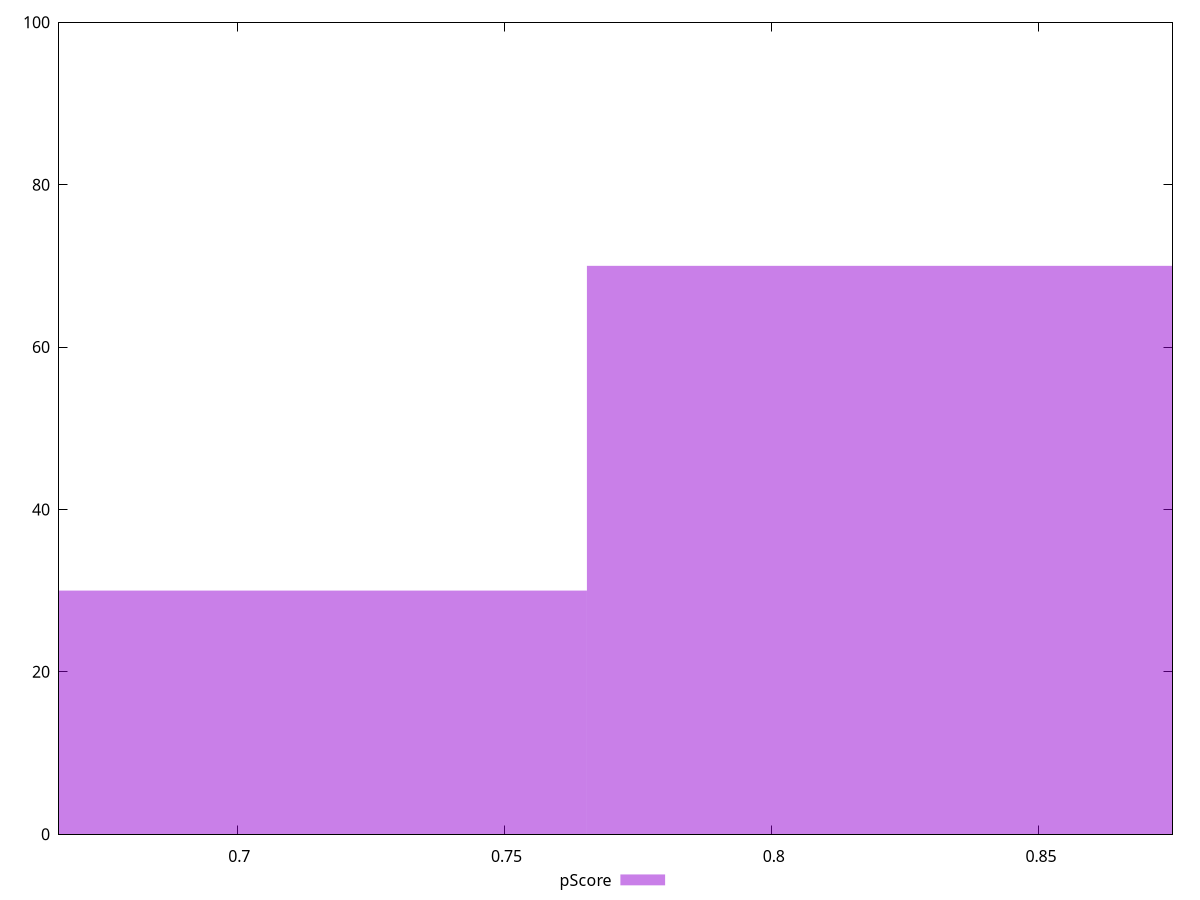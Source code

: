 reset

$pScore <<EOF
0.6958534879511256 30
0.8350241855413506 70
EOF

set key outside below
set boxwidth 0.1391706975902251
set xrange [0.6666666666666666:0.875]
set yrange [0:100]
set trange [0:100]
set style fill transparent solid 0.5 noborder
set terminal svg size 640, 490 enhanced background rgb 'white'
set output "report_00018_2021-02-10T15-25-16.877Z/offscreen-images/samples/pages/pScore/histogram.svg"

plot $pScore title "pScore" with boxes

reset
